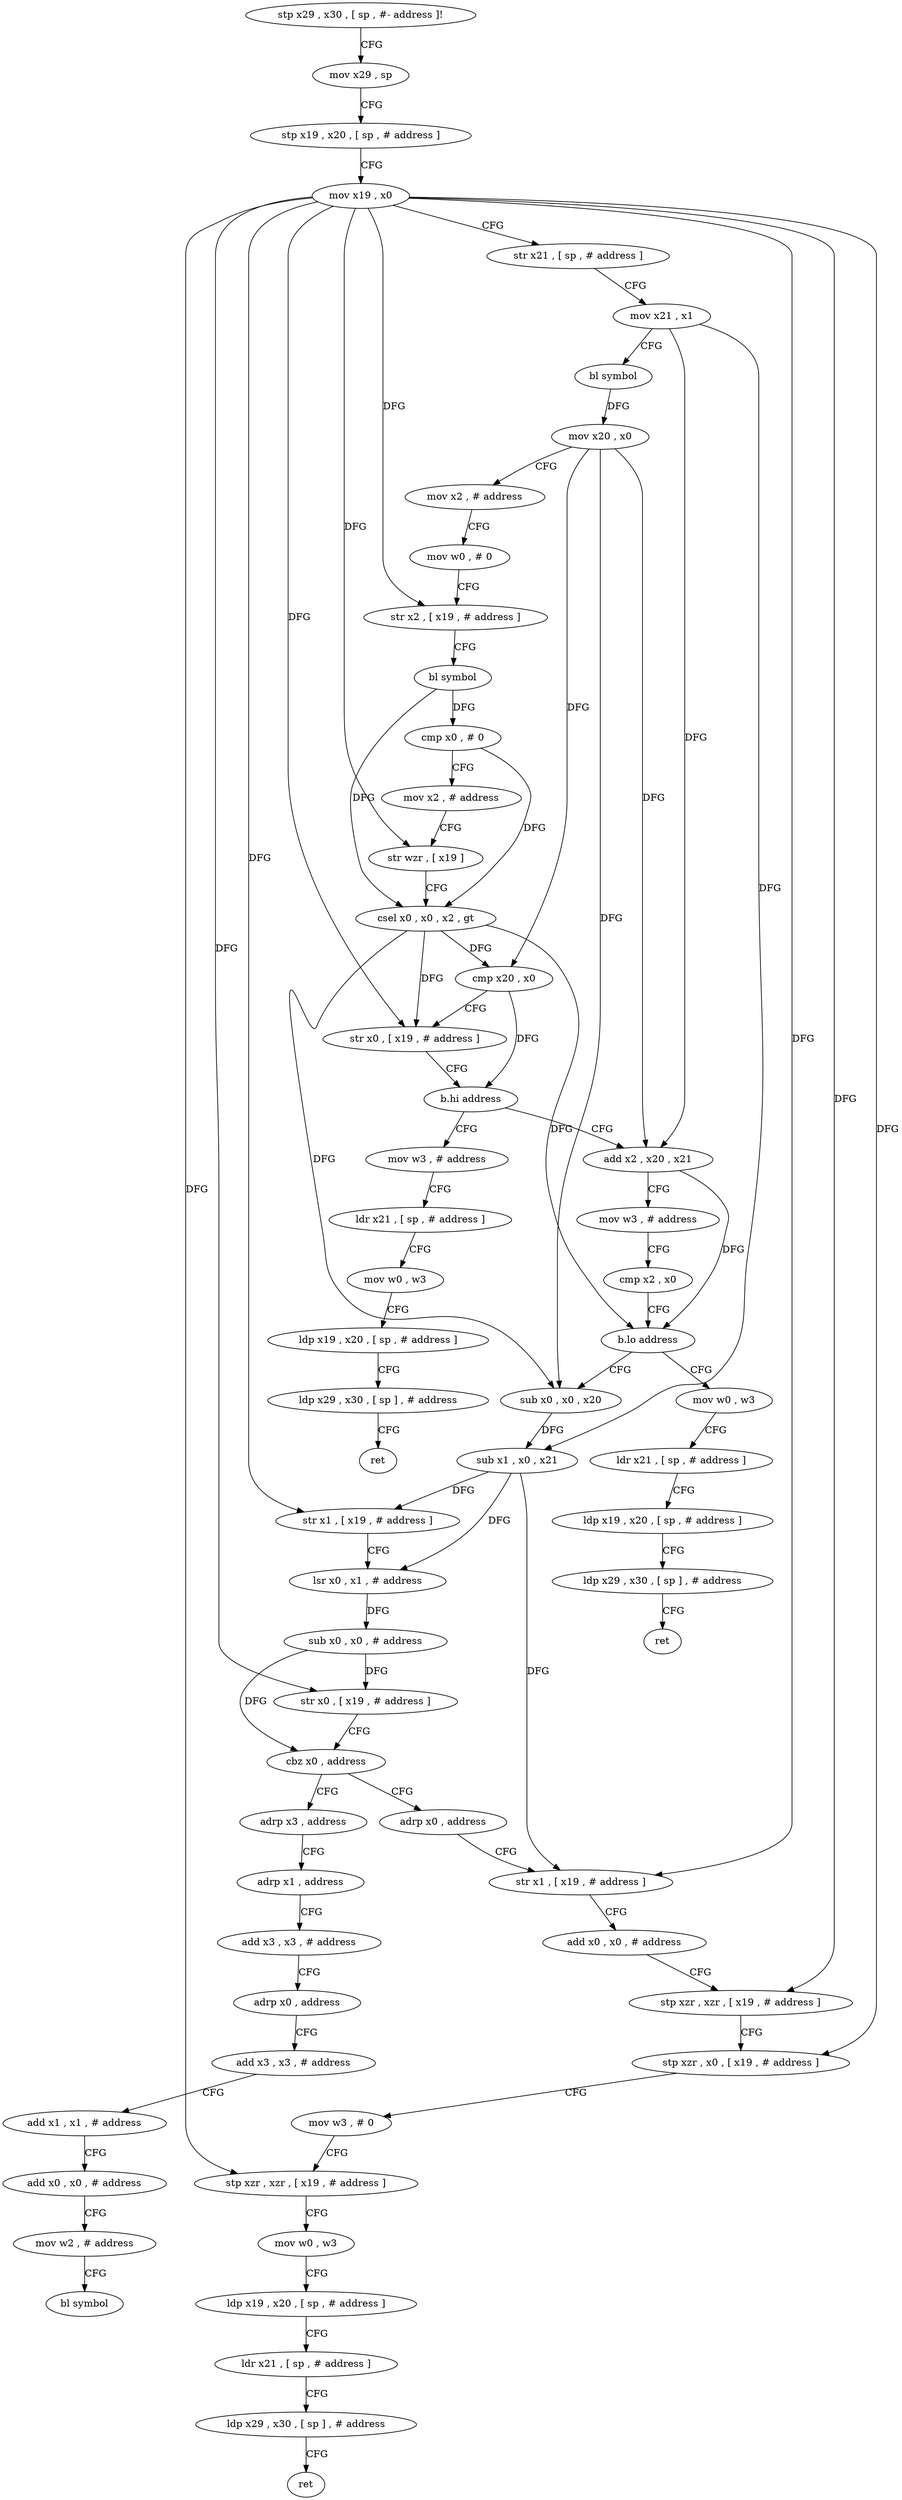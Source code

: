 digraph "func" {
"4262560" [label = "stp x29 , x30 , [ sp , #- address ]!" ]
"4262564" [label = "mov x29 , sp" ]
"4262568" [label = "stp x19 , x20 , [ sp , # address ]" ]
"4262572" [label = "mov x19 , x0" ]
"4262576" [label = "str x21 , [ sp , # address ]" ]
"4262580" [label = "mov x21 , x1" ]
"4262584" [label = "bl symbol" ]
"4262588" [label = "mov x20 , x0" ]
"4262592" [label = "mov x2 , # address" ]
"4262596" [label = "mov w0 , # 0" ]
"4262600" [label = "str x2 , [ x19 , # address ]" ]
"4262604" [label = "bl symbol" ]
"4262608" [label = "cmp x0 , # 0" ]
"4262612" [label = "mov x2 , # address" ]
"4262616" [label = "str wzr , [ x19 ]" ]
"4262620" [label = "csel x0 , x0 , x2 , gt" ]
"4262624" [label = "cmp x20 , x0" ]
"4262628" [label = "str x0 , [ x19 , # address ]" ]
"4262632" [label = "b.hi address" ]
"4262752" [label = "mov w3 , # address" ]
"4262636" [label = "add x2 , x20 , x21" ]
"4262756" [label = "ldr x21 , [ sp , # address ]" ]
"4262760" [label = "mov w0 , w3" ]
"4262764" [label = "ldp x19 , x20 , [ sp , # address ]" ]
"4262768" [label = "ldp x29 , x30 , [ sp ] , # address" ]
"4262772" [label = "ret" ]
"4262640" [label = "mov w3 , # address" ]
"4262644" [label = "cmp x2 , x0" ]
"4262648" [label = "b.lo address" ]
"4262672" [label = "sub x0 , x0 , x20" ]
"4262652" [label = "mov w0 , w3" ]
"4262676" [label = "sub x1 , x0 , x21" ]
"4262680" [label = "str x1 , [ x19 , # address ]" ]
"4262684" [label = "lsr x0 , x1 , # address" ]
"4262688" [label = "sub x0 , x0 , # address" ]
"4262692" [label = "str x0 , [ x19 , # address ]" ]
"4262696" [label = "cbz x0 , address" ]
"4262776" [label = "adrp x3 , address" ]
"4262700" [label = "adrp x0 , address" ]
"4262656" [label = "ldr x21 , [ sp , # address ]" ]
"4262660" [label = "ldp x19 , x20 , [ sp , # address ]" ]
"4262664" [label = "ldp x29 , x30 , [ sp ] , # address" ]
"4262668" [label = "ret" ]
"4262780" [label = "adrp x1 , address" ]
"4262784" [label = "add x3 , x3 , # address" ]
"4262788" [label = "adrp x0 , address" ]
"4262792" [label = "add x3 , x3 , # address" ]
"4262796" [label = "add x1 , x1 , # address" ]
"4262800" [label = "add x0 , x0 , # address" ]
"4262804" [label = "mov w2 , # address" ]
"4262808" [label = "bl symbol" ]
"4262704" [label = "str x1 , [ x19 , # address ]" ]
"4262708" [label = "add x0 , x0 , # address" ]
"4262712" [label = "stp xzr , xzr , [ x19 , # address ]" ]
"4262716" [label = "stp xzr , x0 , [ x19 , # address ]" ]
"4262720" [label = "mov w3 , # 0" ]
"4262724" [label = "stp xzr , xzr , [ x19 , # address ]" ]
"4262728" [label = "mov w0 , w3" ]
"4262732" [label = "ldp x19 , x20 , [ sp , # address ]" ]
"4262736" [label = "ldr x21 , [ sp , # address ]" ]
"4262740" [label = "ldp x29 , x30 , [ sp ] , # address" ]
"4262744" [label = "ret" ]
"4262560" -> "4262564" [ label = "CFG" ]
"4262564" -> "4262568" [ label = "CFG" ]
"4262568" -> "4262572" [ label = "CFG" ]
"4262572" -> "4262576" [ label = "CFG" ]
"4262572" -> "4262600" [ label = "DFG" ]
"4262572" -> "4262616" [ label = "DFG" ]
"4262572" -> "4262628" [ label = "DFG" ]
"4262572" -> "4262680" [ label = "DFG" ]
"4262572" -> "4262692" [ label = "DFG" ]
"4262572" -> "4262704" [ label = "DFG" ]
"4262572" -> "4262712" [ label = "DFG" ]
"4262572" -> "4262716" [ label = "DFG" ]
"4262572" -> "4262724" [ label = "DFG" ]
"4262576" -> "4262580" [ label = "CFG" ]
"4262580" -> "4262584" [ label = "CFG" ]
"4262580" -> "4262636" [ label = "DFG" ]
"4262580" -> "4262676" [ label = "DFG" ]
"4262584" -> "4262588" [ label = "DFG" ]
"4262588" -> "4262592" [ label = "CFG" ]
"4262588" -> "4262624" [ label = "DFG" ]
"4262588" -> "4262636" [ label = "DFG" ]
"4262588" -> "4262672" [ label = "DFG" ]
"4262592" -> "4262596" [ label = "CFG" ]
"4262596" -> "4262600" [ label = "CFG" ]
"4262600" -> "4262604" [ label = "CFG" ]
"4262604" -> "4262608" [ label = "DFG" ]
"4262604" -> "4262620" [ label = "DFG" ]
"4262608" -> "4262612" [ label = "CFG" ]
"4262608" -> "4262620" [ label = "DFG" ]
"4262612" -> "4262616" [ label = "CFG" ]
"4262616" -> "4262620" [ label = "CFG" ]
"4262620" -> "4262624" [ label = "DFG" ]
"4262620" -> "4262628" [ label = "DFG" ]
"4262620" -> "4262648" [ label = "DFG" ]
"4262620" -> "4262672" [ label = "DFG" ]
"4262624" -> "4262628" [ label = "CFG" ]
"4262624" -> "4262632" [ label = "DFG" ]
"4262628" -> "4262632" [ label = "CFG" ]
"4262632" -> "4262752" [ label = "CFG" ]
"4262632" -> "4262636" [ label = "CFG" ]
"4262752" -> "4262756" [ label = "CFG" ]
"4262636" -> "4262640" [ label = "CFG" ]
"4262636" -> "4262648" [ label = "DFG" ]
"4262756" -> "4262760" [ label = "CFG" ]
"4262760" -> "4262764" [ label = "CFG" ]
"4262764" -> "4262768" [ label = "CFG" ]
"4262768" -> "4262772" [ label = "CFG" ]
"4262640" -> "4262644" [ label = "CFG" ]
"4262644" -> "4262648" [ label = "CFG" ]
"4262648" -> "4262672" [ label = "CFG" ]
"4262648" -> "4262652" [ label = "CFG" ]
"4262672" -> "4262676" [ label = "DFG" ]
"4262652" -> "4262656" [ label = "CFG" ]
"4262676" -> "4262680" [ label = "DFG" ]
"4262676" -> "4262684" [ label = "DFG" ]
"4262676" -> "4262704" [ label = "DFG" ]
"4262680" -> "4262684" [ label = "CFG" ]
"4262684" -> "4262688" [ label = "DFG" ]
"4262688" -> "4262692" [ label = "DFG" ]
"4262688" -> "4262696" [ label = "DFG" ]
"4262692" -> "4262696" [ label = "CFG" ]
"4262696" -> "4262776" [ label = "CFG" ]
"4262696" -> "4262700" [ label = "CFG" ]
"4262776" -> "4262780" [ label = "CFG" ]
"4262700" -> "4262704" [ label = "CFG" ]
"4262656" -> "4262660" [ label = "CFG" ]
"4262660" -> "4262664" [ label = "CFG" ]
"4262664" -> "4262668" [ label = "CFG" ]
"4262780" -> "4262784" [ label = "CFG" ]
"4262784" -> "4262788" [ label = "CFG" ]
"4262788" -> "4262792" [ label = "CFG" ]
"4262792" -> "4262796" [ label = "CFG" ]
"4262796" -> "4262800" [ label = "CFG" ]
"4262800" -> "4262804" [ label = "CFG" ]
"4262804" -> "4262808" [ label = "CFG" ]
"4262704" -> "4262708" [ label = "CFG" ]
"4262708" -> "4262712" [ label = "CFG" ]
"4262712" -> "4262716" [ label = "CFG" ]
"4262716" -> "4262720" [ label = "CFG" ]
"4262720" -> "4262724" [ label = "CFG" ]
"4262724" -> "4262728" [ label = "CFG" ]
"4262728" -> "4262732" [ label = "CFG" ]
"4262732" -> "4262736" [ label = "CFG" ]
"4262736" -> "4262740" [ label = "CFG" ]
"4262740" -> "4262744" [ label = "CFG" ]
}
